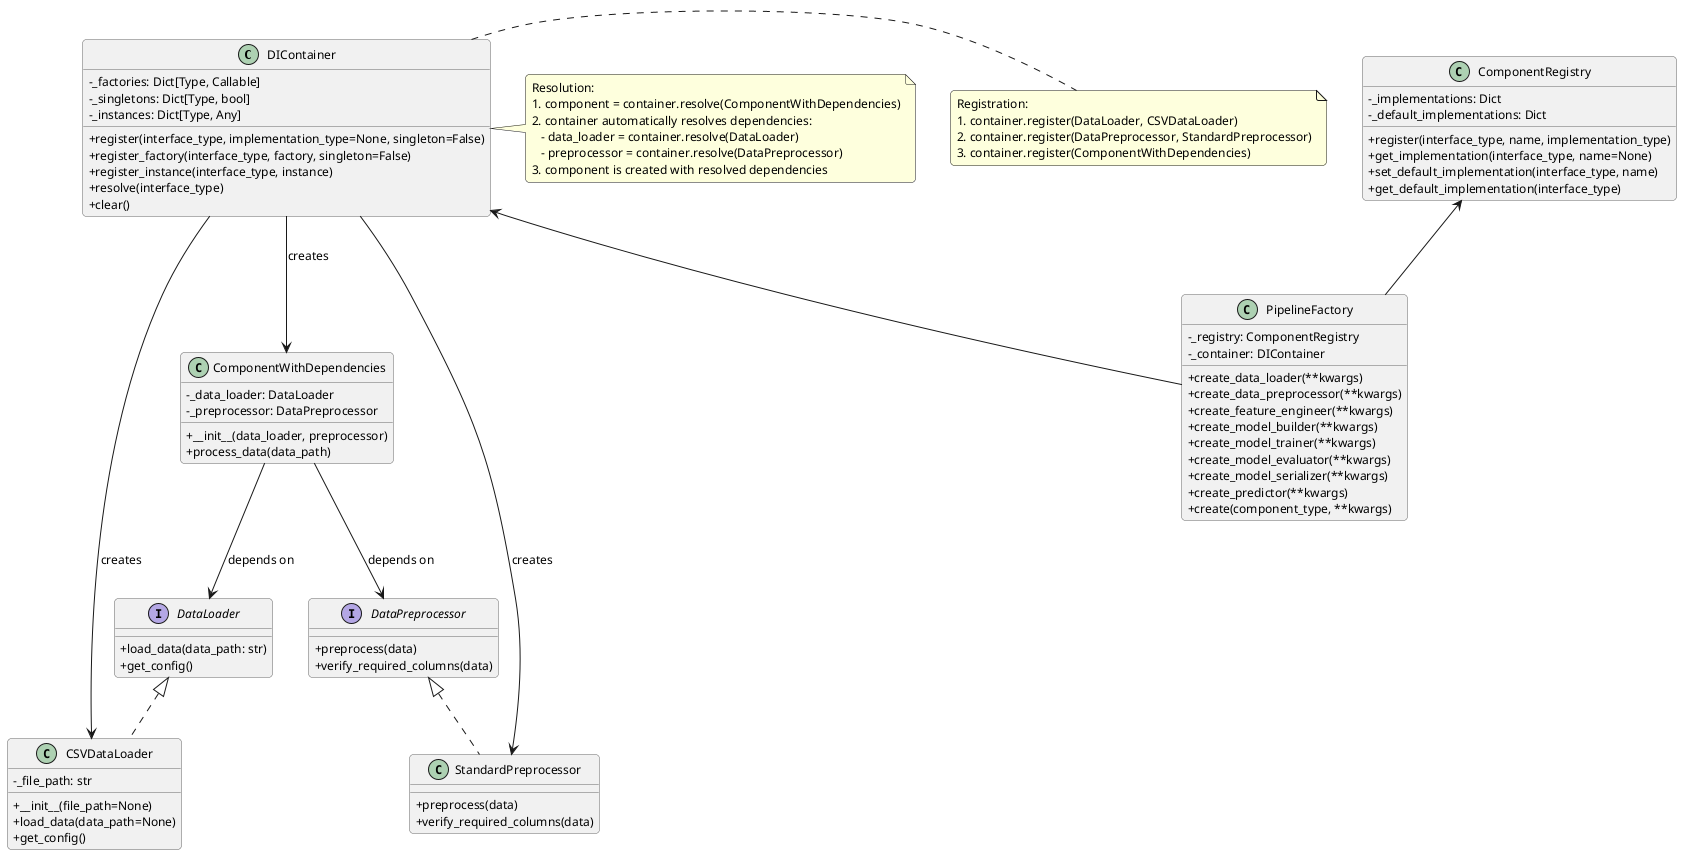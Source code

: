 @startuml "NexusML Dependency Injection"

' Define styles
skinparam backgroundColor white
skinparam classAttributeIconSize 0
skinparam defaultFontName Arial
skinparam defaultFontSize 12
skinparam roundCorner 8
skinparam classBorderColor #666666

' Define DI container
class DIContainer {
  -_factories: Dict[Type, Callable]
  -_singletons: Dict[Type, bool]
  -_instances: Dict[Type, Any]
  +register(interface_type, implementation_type=None, singleton=False)
  +register_factory(interface_type, factory, singleton=False)
  +register_instance(interface_type, instance)
  +resolve(interface_type)
  +clear()
}

' Define component registry
class ComponentRegistry {
  -_implementations: Dict
  -_default_implementations: Dict
  +register(interface_type, name, implementation_type)
  +get_implementation(interface_type, name=None)
  +set_default_implementation(interface_type, name)
  +get_default_implementation(interface_type)
}

' Define factory
class PipelineFactory {
  -_registry: ComponentRegistry
  -_container: DIContainer
  +create_data_loader(**kwargs)
  +create_data_preprocessor(**kwargs)
  +create_feature_engineer(**kwargs)
  +create_model_builder(**kwargs)
  +create_model_trainer(**kwargs)
  +create_model_evaluator(**kwargs)
  +create_model_serializer(**kwargs)
  +create_predictor(**kwargs)
  +create(component_type, **kwargs)
}

' Define component with dependencies
class ComponentWithDependencies {
  -_data_loader: DataLoader
  -_preprocessor: DataPreprocessor
  +__init__(data_loader, preprocessor)
  +process_data(data_path)
}

' Define interfaces
interface DataLoader {
  +load_data(data_path: str)
  +get_config()
}

interface DataPreprocessor {
  +preprocess(data)
  +verify_required_columns(data)
}

' Define implementations
class CSVDataLoader {
  -_file_path: str
  +__init__(file_path=None)
  +load_data(data_path=None)
  +get_config()
}

class StandardPreprocessor {
  +preprocess(data)
  +verify_required_columns(data)
}

' Define relationships
DIContainer <-- PipelineFactory
ComponentRegistry <-- PipelineFactory

DataLoader <|.. CSVDataLoader
DataPreprocessor <|.. StandardPreprocessor

DIContainer --> CSVDataLoader : creates
DIContainer --> StandardPreprocessor : creates
DIContainer --> ComponentWithDependencies : creates

ComponentWithDependencies --> DataLoader : depends on
ComponentWithDependencies --> DataPreprocessor : depends on

' Define registration and resolution sequence
note right of DIContainer
  Registration:
  1. container.register(DataLoader, CSVDataLoader)
  2. container.register(DataPreprocessor, StandardPreprocessor)
  3. container.register(ComponentWithDependencies)
end note

note right of DIContainer
  Resolution:
  1. component = container.resolve(ComponentWithDependencies)
  2. container automatically resolves dependencies:
     - data_loader = container.resolve(DataLoader)
     - preprocessor = container.resolve(DataPreprocessor)
  3. component is created with resolved dependencies
end note

@enduml